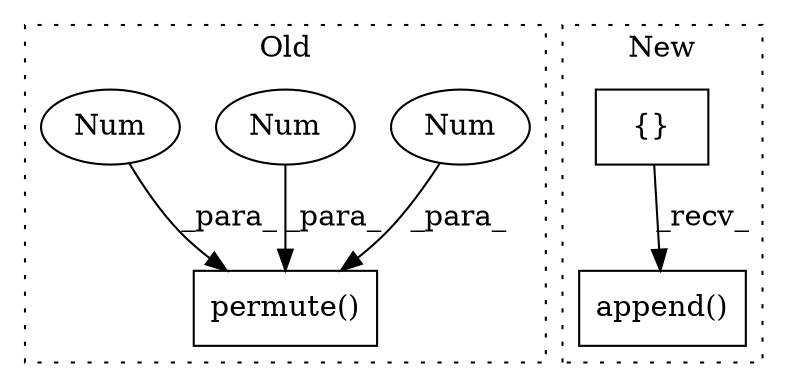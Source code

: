 digraph G {
subgraph cluster0 {
1 [label="permute()" a="75" s="6278,6305" l="17,1" shape="box"];
3 [label="Num" a="76" s="6301" l="1" shape="ellipse"];
4 [label="Num" a="76" s="6304" l="1" shape="ellipse"];
5 [label="Num" a="76" s="6298" l="1" shape="ellipse"];
label = "Old";
style="dotted";
}
subgraph cluster1 {
2 [label="append()" a="75" s="6739,6771" l="9,1" shape="box"];
6 [label="{}" a="59" s="6560,6560" l="2,1" shape="box"];
label = "New";
style="dotted";
}
3 -> 1 [label="_para_"];
4 -> 1 [label="_para_"];
5 -> 1 [label="_para_"];
6 -> 2 [label="_recv_"];
}